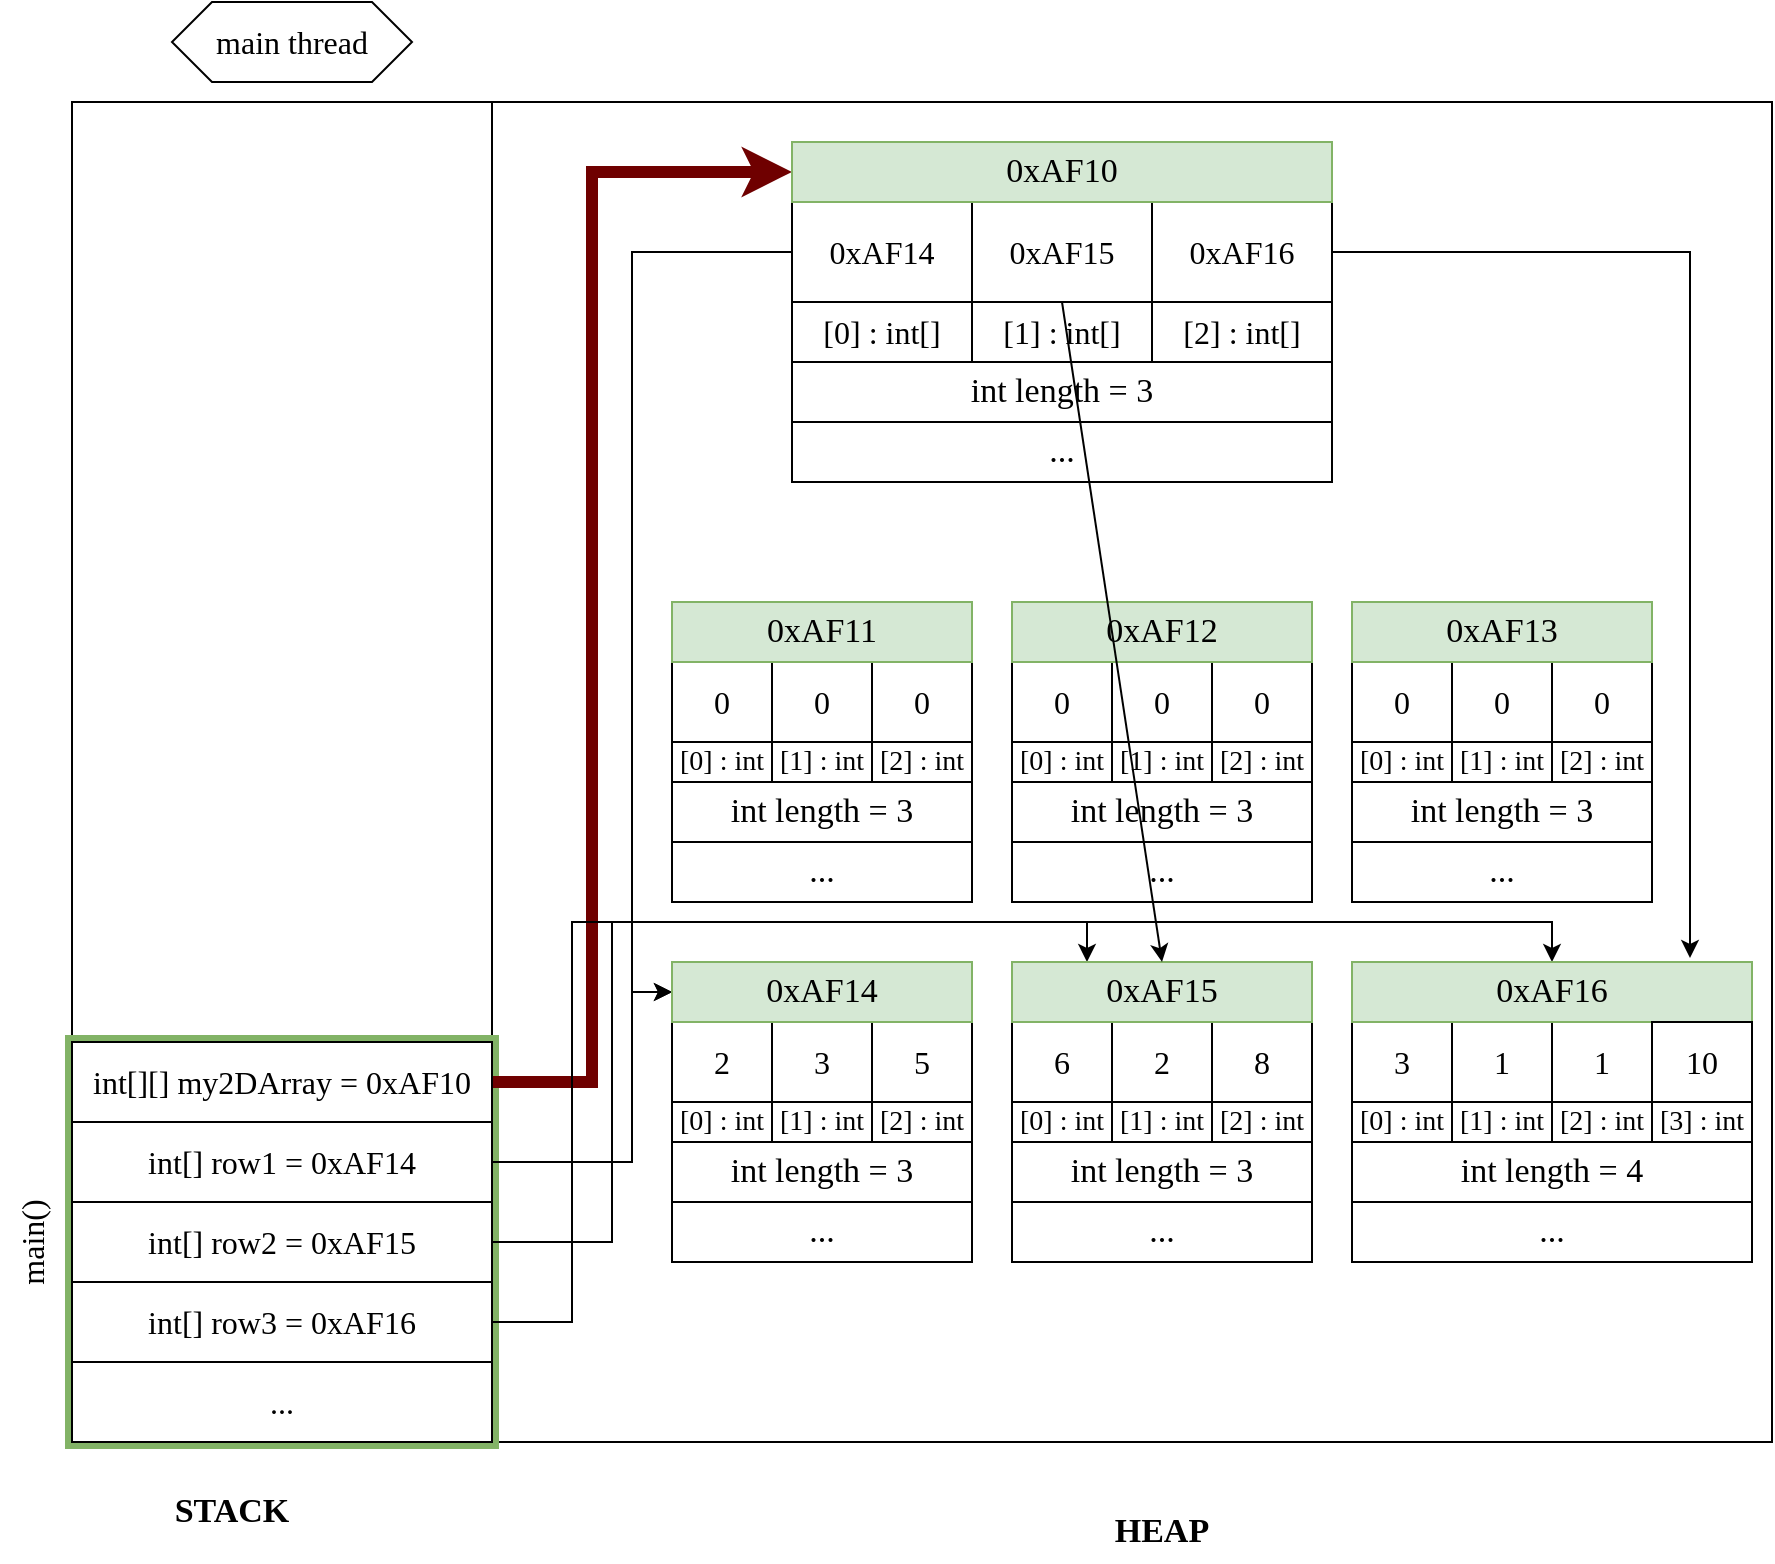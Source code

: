 <mxfile version="21.6.8" type="device">
  <diagram name="Page-1" id="EPx_cnRlCLuwBNukogZC">
    <mxGraphModel dx="1318" dy="572" grid="1" gridSize="10" guides="1" tooltips="1" connect="1" arrows="1" fold="1" page="1" pageScale="1" pageWidth="1100" pageHeight="850" math="0" shadow="0">
      <root>
        <mxCell id="0" />
        <mxCell id="1" parent="0" />
        <mxCell id="mCKc3-viKdBl-PzMDCNq-1" value="" style="rounded=0;whiteSpace=wrap;html=1;" parent="1" vertex="1">
          <mxGeometry x="40" y="80" width="210" height="500" as="geometry" />
        </mxCell>
        <mxCell id="mCKc3-viKdBl-PzMDCNq-2" value="" style="rounded=0;whiteSpace=wrap;html=1;" parent="1" vertex="1">
          <mxGeometry x="250" y="80" width="640" height="670" as="geometry" />
        </mxCell>
        <mxCell id="mCKc3-viKdBl-PzMDCNq-3" value="STACK" style="text;html=1;strokeColor=none;fillColor=none;align=center;verticalAlign=middle;whiteSpace=wrap;rounded=0;fontFamily=Ubuntu;fontSource=https%3A%2F%2Ffonts.googleapis.com%2Fcss%3Ffamily%3DUbuntu;fontSize=17;fontStyle=1" parent="1" vertex="1">
          <mxGeometry x="90" y="770" width="60" height="30" as="geometry" />
        </mxCell>
        <mxCell id="mCKc3-viKdBl-PzMDCNq-4" value="HEAP" style="text;html=1;strokeColor=none;fillColor=none;align=center;verticalAlign=middle;whiteSpace=wrap;rounded=0;fontFamily=Ubuntu;fontSource=https%3A%2F%2Ffonts.googleapis.com%2Fcss%3Ffamily%3DUbuntu;fontSize=17;fontStyle=1" parent="1" vertex="1">
          <mxGeometry x="555" y="780" width="60" height="30" as="geometry" />
        </mxCell>
        <mxCell id="mCKc3-viKdBl-PzMDCNq-5" value="main thread" style="shape=hexagon;perimeter=hexagonPerimeter2;whiteSpace=wrap;html=1;fixedSize=1;fontFamily=Ubuntu;fontSource=https%3A%2F%2Ffonts.googleapis.com%2Fcss%3Ffamily%3DUbuntu;fontSize=16;" parent="1" vertex="1">
          <mxGeometry x="90" y="30" width="120" height="40" as="geometry" />
        </mxCell>
        <mxCell id="mCKc3-viKdBl-PzMDCNq-6" value="" style="rounded=0;whiteSpace=wrap;html=1;fillColor=#d5e8d4;strokeColor=#82b366;strokeWidth=7;" parent="1" vertex="1">
          <mxGeometry x="40" y="550" width="210" height="200" as="geometry" />
        </mxCell>
        <mxCell id="mCKc3-viKdBl-PzMDCNq-7" value="main()" style="text;html=1;strokeColor=none;fillColor=none;align=center;verticalAlign=middle;whiteSpace=wrap;rounded=0;fontFamily=Ubuntu;fontSource=https%3A%2F%2Ffonts.googleapis.com%2Fcss%3Ffamily%3DUbuntu;fontSize=16;rotation=-90;" parent="1" vertex="1">
          <mxGeometry x="-10" y="635" width="60" height="30" as="geometry" />
        </mxCell>
        <mxCell id="4eZcD29v7aRzUJQJVhYH-80" style="edgeStyle=orthogonalEdgeStyle;rounded=0;orthogonalLoop=1;jettySize=auto;html=1;entryX=0;entryY=0.5;entryDx=0;entryDy=0;" edge="1" parent="1" source="mCKc3-viKdBl-PzMDCNq-9" target="4eZcD29v7aRzUJQJVhYH-78">
          <mxGeometry relative="1" as="geometry">
            <Array as="points">
              <mxPoint x="320" y="610" />
              <mxPoint x="320" y="525" />
            </Array>
          </mxGeometry>
        </mxCell>
        <mxCell id="mCKc3-viKdBl-PzMDCNq-9" value="int[] row1 = 0xAF14" style="rounded=0;whiteSpace=wrap;html=1;fontFamily=Ubuntu;fontSource=https%3A%2F%2Ffonts.googleapis.com%2Fcss%3Ffamily%3DUbuntu;fontSize=16;" parent="1" vertex="1">
          <mxGeometry x="40" y="590" width="210" height="40" as="geometry" />
        </mxCell>
        <mxCell id="4eZcD29v7aRzUJQJVhYH-69" style="edgeStyle=orthogonalEdgeStyle;rounded=0;orthogonalLoop=1;jettySize=auto;html=1;entryX=0;entryY=0.5;entryDx=0;entryDy=0;exitX=1;exitY=0.5;exitDx=0;exitDy=0;fillColor=#a20025;strokeColor=#6F0000;strokeWidth=6;" edge="1" parent="1" source="mCKc3-viKdBl-PzMDCNq-11" target="4eZcD29v7aRzUJQJVhYH-30">
          <mxGeometry relative="1" as="geometry">
            <Array as="points">
              <mxPoint x="300" y="570" />
              <mxPoint x="300" y="115" />
            </Array>
          </mxGeometry>
        </mxCell>
        <mxCell id="mCKc3-viKdBl-PzMDCNq-11" value="int[][] my2DArray = 0xAF10" style="rounded=0;whiteSpace=wrap;html=1;fontFamily=Ubuntu;fontSource=https%3A%2F%2Ffonts.googleapis.com%2Fcss%3Ffamily%3DUbuntu;fontSize=16;" parent="1" vertex="1">
          <mxGeometry x="40" y="550" width="210" height="40" as="geometry" />
        </mxCell>
        <mxCell id="4eZcD29v7aRzUJQJVhYH-4" value="..." style="rounded=0;whiteSpace=wrap;html=1;fontFamily=Ubuntu;fontSource=https%3A%2F%2Ffonts.googleapis.com%2Fcss%3Ffamily%3DUbuntu;fontSize=16;" vertex="1" parent="1">
          <mxGeometry x="40" y="710" width="210" height="40" as="geometry" />
        </mxCell>
        <mxCell id="4eZcD29v7aRzUJQJVhYH-115" style="edgeStyle=orthogonalEdgeStyle;rounded=0;orthogonalLoop=1;jettySize=auto;html=1;entryX=0.5;entryY=0;entryDx=0;entryDy=0;" edge="1" parent="1" source="4eZcD29v7aRzUJQJVhYH-5" target="4eZcD29v7aRzUJQJVhYH-100">
          <mxGeometry relative="1" as="geometry">
            <Array as="points">
              <mxPoint x="290" y="690" />
              <mxPoint x="290" y="490" />
              <mxPoint x="780" y="490" />
            </Array>
          </mxGeometry>
        </mxCell>
        <mxCell id="4eZcD29v7aRzUJQJVhYH-5" value="int[] row3 = 0xAF16" style="rounded=0;whiteSpace=wrap;html=1;fontFamily=Ubuntu;fontSource=https%3A%2F%2Ffonts.googleapis.com%2Fcss%3Ffamily%3DUbuntu;fontSize=16;" vertex="1" parent="1">
          <mxGeometry x="40" y="670" width="210" height="40" as="geometry" />
        </mxCell>
        <mxCell id="4eZcD29v7aRzUJQJVhYH-91" style="edgeStyle=orthogonalEdgeStyle;rounded=0;orthogonalLoop=1;jettySize=auto;html=1;entryX=0.25;entryY=0;entryDx=0;entryDy=0;" edge="1" parent="1" source="4eZcD29v7aRzUJQJVhYH-6" target="4eZcD29v7aRzUJQJVhYH-89">
          <mxGeometry relative="1" as="geometry">
            <Array as="points">
              <mxPoint x="310" y="650" />
              <mxPoint x="310" y="490" />
              <mxPoint x="548" y="490" />
            </Array>
          </mxGeometry>
        </mxCell>
        <mxCell id="4eZcD29v7aRzUJQJVhYH-6" value="int[] row2 = 0xAF15" style="rounded=0;whiteSpace=wrap;html=1;fontFamily=Ubuntu;fontSource=https%3A%2F%2Ffonts.googleapis.com%2Fcss%3Ffamily%3DUbuntu;fontSize=16;" vertex="1" parent="1">
          <mxGeometry x="40" y="630" width="210" height="40" as="geometry" />
        </mxCell>
        <mxCell id="4eZcD29v7aRzUJQJVhYH-116" style="edgeStyle=orthogonalEdgeStyle;rounded=0;orthogonalLoop=1;jettySize=auto;html=1;" edge="1" parent="1" source="4eZcD29v7aRzUJQJVhYH-9" target="4eZcD29v7aRzUJQJVhYH-78">
          <mxGeometry relative="1" as="geometry">
            <Array as="points">
              <mxPoint x="320" y="155" />
              <mxPoint x="320" y="525" />
            </Array>
          </mxGeometry>
        </mxCell>
        <mxCell id="4eZcD29v7aRzUJQJVhYH-9" value="0xAF14" style="rounded=0;whiteSpace=wrap;html=1;fontFamily=Ubuntu;fontSource=https%3A%2F%2Ffonts.googleapis.com%2Fcss%3Ffamily%3DUbuntu;fontSize=16;" vertex="1" parent="1">
          <mxGeometry x="400" y="130" width="90" height="50" as="geometry" />
        </mxCell>
        <mxCell id="4eZcD29v7aRzUJQJVhYH-10" value="0xAF15" style="rounded=0;whiteSpace=wrap;html=1;fontFamily=Ubuntu;fontSource=https%3A%2F%2Ffonts.googleapis.com%2Fcss%3Ffamily%3DUbuntu;fontSize=16;" vertex="1" parent="1">
          <mxGeometry x="490" y="130" width="90" height="50" as="geometry" />
        </mxCell>
        <mxCell id="4eZcD29v7aRzUJQJVhYH-118" style="edgeStyle=orthogonalEdgeStyle;rounded=0;orthogonalLoop=1;jettySize=auto;html=1;entryX=0.845;entryY=-0.067;entryDx=0;entryDy=0;entryPerimeter=0;" edge="1" parent="1" source="4eZcD29v7aRzUJQJVhYH-11" target="4eZcD29v7aRzUJQJVhYH-100">
          <mxGeometry relative="1" as="geometry" />
        </mxCell>
        <mxCell id="4eZcD29v7aRzUJQJVhYH-11" value="0xAF16" style="rounded=0;whiteSpace=wrap;html=1;fontFamily=Ubuntu;fontSource=https%3A%2F%2Ffonts.googleapis.com%2Fcss%3Ffamily%3DUbuntu;fontSize=16;" vertex="1" parent="1">
          <mxGeometry x="580" y="130" width="90" height="50" as="geometry" />
        </mxCell>
        <mxCell id="4eZcD29v7aRzUJQJVhYH-12" value="[0] : int[]" style="rounded=0;whiteSpace=wrap;html=1;fontFamily=Ubuntu;fontSource=https%3A%2F%2Ffonts.googleapis.com%2Fcss%3Ffamily%3DUbuntu;fontSize=16;" vertex="1" parent="1">
          <mxGeometry x="400" y="180" width="90" height="30" as="geometry" />
        </mxCell>
        <mxCell id="4eZcD29v7aRzUJQJVhYH-13" value="[1] : int[]" style="rounded=0;whiteSpace=wrap;html=1;fontFamily=Ubuntu;fontSource=https%3A%2F%2Ffonts.googleapis.com%2Fcss%3Ffamily%3DUbuntu;fontSize=16;" vertex="1" parent="1">
          <mxGeometry x="490" y="180" width="90" height="30" as="geometry" />
        </mxCell>
        <mxCell id="4eZcD29v7aRzUJQJVhYH-14" value="[2] : int[]" style="rounded=0;whiteSpace=wrap;html=1;fontFamily=Ubuntu;fontSource=https%3A%2F%2Ffonts.googleapis.com%2Fcss%3Ffamily%3DUbuntu;fontSize=16;" vertex="1" parent="1">
          <mxGeometry x="580" y="180" width="90" height="30" as="geometry" />
        </mxCell>
        <mxCell id="4eZcD29v7aRzUJQJVhYH-15" value="int length = 3" style="rounded=0;whiteSpace=wrap;html=1;fontFamily=Ubuntu;fontSource=https%3A%2F%2Ffonts.googleapis.com%2Fcss%3Ffamily%3DUbuntu;fontSize=17;" vertex="1" parent="1">
          <mxGeometry x="400" y="210" width="270" height="30" as="geometry" />
        </mxCell>
        <mxCell id="4eZcD29v7aRzUJQJVhYH-16" value="..." style="rounded=0;whiteSpace=wrap;html=1;fontFamily=Ubuntu;fontSource=https%3A%2F%2Ffonts.googleapis.com%2Fcss%3Ffamily%3DUbuntu;fontSize=17;" vertex="1" parent="1">
          <mxGeometry x="400" y="240" width="270" height="30" as="geometry" />
        </mxCell>
        <mxCell id="4eZcD29v7aRzUJQJVhYH-30" value="0xAF10" style="rounded=0;whiteSpace=wrap;html=1;fontFamily=Ubuntu;fontSource=https%3A%2F%2Ffonts.googleapis.com%2Fcss%3Ffamily%3DUbuntu;fontSize=17;fillColor=#d5e8d4;strokeColor=#82b366;" vertex="1" parent="1">
          <mxGeometry x="400" y="100" width="270" height="30" as="geometry" />
        </mxCell>
        <mxCell id="4eZcD29v7aRzUJQJVhYH-45" value="" style="group" vertex="1" connectable="0" parent="1">
          <mxGeometry x="340" y="330" width="150" height="150" as="geometry" />
        </mxCell>
        <mxCell id="4eZcD29v7aRzUJQJVhYH-32" value="0" style="rounded=0;whiteSpace=wrap;html=1;fontFamily=Ubuntu;fontSource=https%3A%2F%2Ffonts.googleapis.com%2Fcss%3Ffamily%3DUbuntu;fontSize=16;" vertex="1" parent="4eZcD29v7aRzUJQJVhYH-45">
          <mxGeometry y="30" width="50" height="40" as="geometry" />
        </mxCell>
        <mxCell id="4eZcD29v7aRzUJQJVhYH-33" value="0" style="rounded=0;whiteSpace=wrap;html=1;fontFamily=Ubuntu;fontSource=https%3A%2F%2Ffonts.googleapis.com%2Fcss%3Ffamily%3DUbuntu;fontSize=16;" vertex="1" parent="4eZcD29v7aRzUJQJVhYH-45">
          <mxGeometry x="50" y="30" width="50" height="40" as="geometry" />
        </mxCell>
        <mxCell id="4eZcD29v7aRzUJQJVhYH-34" value="0" style="rounded=0;whiteSpace=wrap;html=1;fontFamily=Ubuntu;fontSource=https%3A%2F%2Ffonts.googleapis.com%2Fcss%3Ffamily%3DUbuntu;fontSize=16;" vertex="1" parent="4eZcD29v7aRzUJQJVhYH-45">
          <mxGeometry x="100" y="30" width="50" height="40" as="geometry" />
        </mxCell>
        <mxCell id="4eZcD29v7aRzUJQJVhYH-35" value="[0] : int" style="rounded=0;whiteSpace=wrap;html=1;fontFamily=Ubuntu;fontSource=https%3A%2F%2Ffonts.googleapis.com%2Fcss%3Ffamily%3DUbuntu;fontSize=14;" vertex="1" parent="4eZcD29v7aRzUJQJVhYH-45">
          <mxGeometry y="70" width="50" height="20" as="geometry" />
        </mxCell>
        <mxCell id="4eZcD29v7aRzUJQJVhYH-36" value="[1] : int" style="rounded=0;whiteSpace=wrap;html=1;fontFamily=Ubuntu;fontSource=https%3A%2F%2Ffonts.googleapis.com%2Fcss%3Ffamily%3DUbuntu;fontSize=14;" vertex="1" parent="4eZcD29v7aRzUJQJVhYH-45">
          <mxGeometry x="50" y="70" width="50" height="20" as="geometry" />
        </mxCell>
        <mxCell id="4eZcD29v7aRzUJQJVhYH-37" value="[2] : int" style="rounded=0;whiteSpace=wrap;html=1;fontFamily=Ubuntu;fontSource=https%3A%2F%2Ffonts.googleapis.com%2Fcss%3Ffamily%3DUbuntu;fontSize=14;" vertex="1" parent="4eZcD29v7aRzUJQJVhYH-45">
          <mxGeometry x="100" y="70" width="50" height="20" as="geometry" />
        </mxCell>
        <mxCell id="4eZcD29v7aRzUJQJVhYH-39" value="int length = 3" style="rounded=0;whiteSpace=wrap;html=1;fontFamily=Ubuntu;fontSource=https%3A%2F%2Ffonts.googleapis.com%2Fcss%3Ffamily%3DUbuntu;fontSize=17;" vertex="1" parent="4eZcD29v7aRzUJQJVhYH-45">
          <mxGeometry y="90" width="150" height="30" as="geometry" />
        </mxCell>
        <mxCell id="4eZcD29v7aRzUJQJVhYH-40" value="0xAF11" style="rounded=0;whiteSpace=wrap;html=1;fontFamily=Ubuntu;fontSource=https%3A%2F%2Ffonts.googleapis.com%2Fcss%3Ffamily%3DUbuntu;fontSize=17;fillColor=#d5e8d4;strokeColor=#82b366;" vertex="1" parent="4eZcD29v7aRzUJQJVhYH-45">
          <mxGeometry width="150" height="30" as="geometry" />
        </mxCell>
        <mxCell id="4eZcD29v7aRzUJQJVhYH-43" value="..." style="rounded=0;whiteSpace=wrap;html=1;fontFamily=Ubuntu;fontSource=https%3A%2F%2Ffonts.googleapis.com%2Fcss%3Ffamily%3DUbuntu;fontSize=17;" vertex="1" parent="4eZcD29v7aRzUJQJVhYH-45">
          <mxGeometry y="120" width="150" height="30" as="geometry" />
        </mxCell>
        <mxCell id="4eZcD29v7aRzUJQJVhYH-46" value="" style="group" vertex="1" connectable="0" parent="1">
          <mxGeometry x="510" y="330" width="150" height="150" as="geometry" />
        </mxCell>
        <mxCell id="4eZcD29v7aRzUJQJVhYH-47" value="0" style="rounded=0;whiteSpace=wrap;html=1;fontFamily=Ubuntu;fontSource=https%3A%2F%2Ffonts.googleapis.com%2Fcss%3Ffamily%3DUbuntu;fontSize=16;" vertex="1" parent="4eZcD29v7aRzUJQJVhYH-46">
          <mxGeometry y="30" width="50" height="40" as="geometry" />
        </mxCell>
        <mxCell id="4eZcD29v7aRzUJQJVhYH-48" value="0" style="rounded=0;whiteSpace=wrap;html=1;fontFamily=Ubuntu;fontSource=https%3A%2F%2Ffonts.googleapis.com%2Fcss%3Ffamily%3DUbuntu;fontSize=16;" vertex="1" parent="4eZcD29v7aRzUJQJVhYH-46">
          <mxGeometry x="50" y="30" width="50" height="40" as="geometry" />
        </mxCell>
        <mxCell id="4eZcD29v7aRzUJQJVhYH-49" value="0" style="rounded=0;whiteSpace=wrap;html=1;fontFamily=Ubuntu;fontSource=https%3A%2F%2Ffonts.googleapis.com%2Fcss%3Ffamily%3DUbuntu;fontSize=16;" vertex="1" parent="4eZcD29v7aRzUJQJVhYH-46">
          <mxGeometry x="100" y="30" width="50" height="40" as="geometry" />
        </mxCell>
        <mxCell id="4eZcD29v7aRzUJQJVhYH-50" value="[0] : int" style="rounded=0;whiteSpace=wrap;html=1;fontFamily=Ubuntu;fontSource=https%3A%2F%2Ffonts.googleapis.com%2Fcss%3Ffamily%3DUbuntu;fontSize=14;" vertex="1" parent="4eZcD29v7aRzUJQJVhYH-46">
          <mxGeometry y="70" width="50" height="20" as="geometry" />
        </mxCell>
        <mxCell id="4eZcD29v7aRzUJQJVhYH-51" value="[1] : int" style="rounded=0;whiteSpace=wrap;html=1;fontFamily=Ubuntu;fontSource=https%3A%2F%2Ffonts.googleapis.com%2Fcss%3Ffamily%3DUbuntu;fontSize=14;" vertex="1" parent="4eZcD29v7aRzUJQJVhYH-46">
          <mxGeometry x="50" y="70" width="50" height="20" as="geometry" />
        </mxCell>
        <mxCell id="4eZcD29v7aRzUJQJVhYH-52" value="[2] : int" style="rounded=0;whiteSpace=wrap;html=1;fontFamily=Ubuntu;fontSource=https%3A%2F%2Ffonts.googleapis.com%2Fcss%3Ffamily%3DUbuntu;fontSize=14;" vertex="1" parent="4eZcD29v7aRzUJQJVhYH-46">
          <mxGeometry x="100" y="70" width="50" height="20" as="geometry" />
        </mxCell>
        <mxCell id="4eZcD29v7aRzUJQJVhYH-53" value="int length = 3" style="rounded=0;whiteSpace=wrap;html=1;fontFamily=Ubuntu;fontSource=https%3A%2F%2Ffonts.googleapis.com%2Fcss%3Ffamily%3DUbuntu;fontSize=17;" vertex="1" parent="4eZcD29v7aRzUJQJVhYH-46">
          <mxGeometry y="90" width="150" height="30" as="geometry" />
        </mxCell>
        <mxCell id="4eZcD29v7aRzUJQJVhYH-54" value="0xAF12" style="rounded=0;whiteSpace=wrap;html=1;fontFamily=Ubuntu;fontSource=https%3A%2F%2Ffonts.googleapis.com%2Fcss%3Ffamily%3DUbuntu;fontSize=17;fillColor=#d5e8d4;strokeColor=#82b366;" vertex="1" parent="4eZcD29v7aRzUJQJVhYH-46">
          <mxGeometry width="150" height="30" as="geometry" />
        </mxCell>
        <mxCell id="4eZcD29v7aRzUJQJVhYH-55" value="..." style="rounded=0;whiteSpace=wrap;html=1;fontFamily=Ubuntu;fontSource=https%3A%2F%2Ffonts.googleapis.com%2Fcss%3Ffamily%3DUbuntu;fontSize=17;" vertex="1" parent="4eZcD29v7aRzUJQJVhYH-46">
          <mxGeometry y="120" width="150" height="30" as="geometry" />
        </mxCell>
        <mxCell id="4eZcD29v7aRzUJQJVhYH-56" value="" style="group" vertex="1" connectable="0" parent="1">
          <mxGeometry x="680" y="330" width="150" height="150" as="geometry" />
        </mxCell>
        <mxCell id="4eZcD29v7aRzUJQJVhYH-57" value="0" style="rounded=0;whiteSpace=wrap;html=1;fontFamily=Ubuntu;fontSource=https%3A%2F%2Ffonts.googleapis.com%2Fcss%3Ffamily%3DUbuntu;fontSize=16;" vertex="1" parent="4eZcD29v7aRzUJQJVhYH-56">
          <mxGeometry y="30" width="50" height="40" as="geometry" />
        </mxCell>
        <mxCell id="4eZcD29v7aRzUJQJVhYH-58" value="0" style="rounded=0;whiteSpace=wrap;html=1;fontFamily=Ubuntu;fontSource=https%3A%2F%2Ffonts.googleapis.com%2Fcss%3Ffamily%3DUbuntu;fontSize=16;" vertex="1" parent="4eZcD29v7aRzUJQJVhYH-56">
          <mxGeometry x="50" y="30" width="50" height="40" as="geometry" />
        </mxCell>
        <mxCell id="4eZcD29v7aRzUJQJVhYH-59" value="0" style="rounded=0;whiteSpace=wrap;html=1;fontFamily=Ubuntu;fontSource=https%3A%2F%2Ffonts.googleapis.com%2Fcss%3Ffamily%3DUbuntu;fontSize=16;" vertex="1" parent="4eZcD29v7aRzUJQJVhYH-56">
          <mxGeometry x="100" y="30" width="50" height="40" as="geometry" />
        </mxCell>
        <mxCell id="4eZcD29v7aRzUJQJVhYH-60" value="[0] : int" style="rounded=0;whiteSpace=wrap;html=1;fontFamily=Ubuntu;fontSource=https%3A%2F%2Ffonts.googleapis.com%2Fcss%3Ffamily%3DUbuntu;fontSize=14;" vertex="1" parent="4eZcD29v7aRzUJQJVhYH-56">
          <mxGeometry y="70" width="50" height="20" as="geometry" />
        </mxCell>
        <mxCell id="4eZcD29v7aRzUJQJVhYH-61" value="[1] : int" style="rounded=0;whiteSpace=wrap;html=1;fontFamily=Ubuntu;fontSource=https%3A%2F%2Ffonts.googleapis.com%2Fcss%3Ffamily%3DUbuntu;fontSize=14;" vertex="1" parent="4eZcD29v7aRzUJQJVhYH-56">
          <mxGeometry x="50" y="70" width="50" height="20" as="geometry" />
        </mxCell>
        <mxCell id="4eZcD29v7aRzUJQJVhYH-62" value="[2] : int" style="rounded=0;whiteSpace=wrap;html=1;fontFamily=Ubuntu;fontSource=https%3A%2F%2Ffonts.googleapis.com%2Fcss%3Ffamily%3DUbuntu;fontSize=14;" vertex="1" parent="4eZcD29v7aRzUJQJVhYH-56">
          <mxGeometry x="100" y="70" width="50" height="20" as="geometry" />
        </mxCell>
        <mxCell id="4eZcD29v7aRzUJQJVhYH-63" value="int length = 3" style="rounded=0;whiteSpace=wrap;html=1;fontFamily=Ubuntu;fontSource=https%3A%2F%2Ffonts.googleapis.com%2Fcss%3Ffamily%3DUbuntu;fontSize=17;" vertex="1" parent="4eZcD29v7aRzUJQJVhYH-56">
          <mxGeometry y="90" width="150" height="30" as="geometry" />
        </mxCell>
        <mxCell id="4eZcD29v7aRzUJQJVhYH-64" value="0xAF13" style="rounded=0;whiteSpace=wrap;html=1;fontFamily=Ubuntu;fontSource=https%3A%2F%2Ffonts.googleapis.com%2Fcss%3Ffamily%3DUbuntu;fontSize=17;fillColor=#d5e8d4;strokeColor=#82b366;" vertex="1" parent="4eZcD29v7aRzUJQJVhYH-56">
          <mxGeometry width="150" height="30" as="geometry" />
        </mxCell>
        <mxCell id="4eZcD29v7aRzUJQJVhYH-65" value="..." style="rounded=0;whiteSpace=wrap;html=1;fontFamily=Ubuntu;fontSource=https%3A%2F%2Ffonts.googleapis.com%2Fcss%3Ffamily%3DUbuntu;fontSize=17;" vertex="1" parent="4eZcD29v7aRzUJQJVhYH-56">
          <mxGeometry y="120" width="150" height="30" as="geometry" />
        </mxCell>
        <mxCell id="4eZcD29v7aRzUJQJVhYH-70" value="" style="group" vertex="1" connectable="0" parent="1">
          <mxGeometry x="340" y="510" width="150" height="150" as="geometry" />
        </mxCell>
        <mxCell id="4eZcD29v7aRzUJQJVhYH-71" value="2" style="rounded=0;whiteSpace=wrap;html=1;fontFamily=Ubuntu;fontSource=https%3A%2F%2Ffonts.googleapis.com%2Fcss%3Ffamily%3DUbuntu;fontSize=16;" vertex="1" parent="4eZcD29v7aRzUJQJVhYH-70">
          <mxGeometry y="30" width="50" height="40" as="geometry" />
        </mxCell>
        <mxCell id="4eZcD29v7aRzUJQJVhYH-72" value="3" style="rounded=0;whiteSpace=wrap;html=1;fontFamily=Ubuntu;fontSource=https%3A%2F%2Ffonts.googleapis.com%2Fcss%3Ffamily%3DUbuntu;fontSize=16;" vertex="1" parent="4eZcD29v7aRzUJQJVhYH-70">
          <mxGeometry x="50" y="30" width="50" height="40" as="geometry" />
        </mxCell>
        <mxCell id="4eZcD29v7aRzUJQJVhYH-73" value="5" style="rounded=0;whiteSpace=wrap;html=1;fontFamily=Ubuntu;fontSource=https%3A%2F%2Ffonts.googleapis.com%2Fcss%3Ffamily%3DUbuntu;fontSize=16;" vertex="1" parent="4eZcD29v7aRzUJQJVhYH-70">
          <mxGeometry x="100" y="30" width="50" height="40" as="geometry" />
        </mxCell>
        <mxCell id="4eZcD29v7aRzUJQJVhYH-74" value="[0] : int" style="rounded=0;whiteSpace=wrap;html=1;fontFamily=Ubuntu;fontSource=https%3A%2F%2Ffonts.googleapis.com%2Fcss%3Ffamily%3DUbuntu;fontSize=14;" vertex="1" parent="4eZcD29v7aRzUJQJVhYH-70">
          <mxGeometry y="70" width="50" height="20" as="geometry" />
        </mxCell>
        <mxCell id="4eZcD29v7aRzUJQJVhYH-75" value="[1] : int" style="rounded=0;whiteSpace=wrap;html=1;fontFamily=Ubuntu;fontSource=https%3A%2F%2Ffonts.googleapis.com%2Fcss%3Ffamily%3DUbuntu;fontSize=14;" vertex="1" parent="4eZcD29v7aRzUJQJVhYH-70">
          <mxGeometry x="50" y="70" width="50" height="20" as="geometry" />
        </mxCell>
        <mxCell id="4eZcD29v7aRzUJQJVhYH-76" value="[2] : int" style="rounded=0;whiteSpace=wrap;html=1;fontFamily=Ubuntu;fontSource=https%3A%2F%2Ffonts.googleapis.com%2Fcss%3Ffamily%3DUbuntu;fontSize=14;" vertex="1" parent="4eZcD29v7aRzUJQJVhYH-70">
          <mxGeometry x="100" y="70" width="50" height="20" as="geometry" />
        </mxCell>
        <mxCell id="4eZcD29v7aRzUJQJVhYH-77" value="int length = 3" style="rounded=0;whiteSpace=wrap;html=1;fontFamily=Ubuntu;fontSource=https%3A%2F%2Ffonts.googleapis.com%2Fcss%3Ffamily%3DUbuntu;fontSize=17;" vertex="1" parent="4eZcD29v7aRzUJQJVhYH-70">
          <mxGeometry y="90" width="150" height="30" as="geometry" />
        </mxCell>
        <mxCell id="4eZcD29v7aRzUJQJVhYH-78" value="0xAF14" style="rounded=0;whiteSpace=wrap;html=1;fontFamily=Ubuntu;fontSource=https%3A%2F%2Ffonts.googleapis.com%2Fcss%3Ffamily%3DUbuntu;fontSize=17;fillColor=#d5e8d4;strokeColor=#82b366;" vertex="1" parent="4eZcD29v7aRzUJQJVhYH-70">
          <mxGeometry width="150" height="30" as="geometry" />
        </mxCell>
        <mxCell id="4eZcD29v7aRzUJQJVhYH-79" value="..." style="rounded=0;whiteSpace=wrap;html=1;fontFamily=Ubuntu;fontSource=https%3A%2F%2Ffonts.googleapis.com%2Fcss%3Ffamily%3DUbuntu;fontSize=17;" vertex="1" parent="4eZcD29v7aRzUJQJVhYH-70">
          <mxGeometry y="120" width="150" height="30" as="geometry" />
        </mxCell>
        <mxCell id="4eZcD29v7aRzUJQJVhYH-81" value="" style="group" vertex="1" connectable="0" parent="1">
          <mxGeometry x="510" y="510" width="150" height="150" as="geometry" />
        </mxCell>
        <mxCell id="4eZcD29v7aRzUJQJVhYH-82" value="6" style="rounded=0;whiteSpace=wrap;html=1;fontFamily=Ubuntu;fontSource=https%3A%2F%2Ffonts.googleapis.com%2Fcss%3Ffamily%3DUbuntu;fontSize=16;" vertex="1" parent="4eZcD29v7aRzUJQJVhYH-81">
          <mxGeometry y="30" width="50" height="40" as="geometry" />
        </mxCell>
        <mxCell id="4eZcD29v7aRzUJQJVhYH-83" value="2" style="rounded=0;whiteSpace=wrap;html=1;fontFamily=Ubuntu;fontSource=https%3A%2F%2Ffonts.googleapis.com%2Fcss%3Ffamily%3DUbuntu;fontSize=16;" vertex="1" parent="4eZcD29v7aRzUJQJVhYH-81">
          <mxGeometry x="50" y="30" width="50" height="40" as="geometry" />
        </mxCell>
        <mxCell id="4eZcD29v7aRzUJQJVhYH-84" value="8" style="rounded=0;whiteSpace=wrap;html=1;fontFamily=Ubuntu;fontSource=https%3A%2F%2Ffonts.googleapis.com%2Fcss%3Ffamily%3DUbuntu;fontSize=16;" vertex="1" parent="4eZcD29v7aRzUJQJVhYH-81">
          <mxGeometry x="100" y="30" width="50" height="40" as="geometry" />
        </mxCell>
        <mxCell id="4eZcD29v7aRzUJQJVhYH-85" value="[0] : int" style="rounded=0;whiteSpace=wrap;html=1;fontFamily=Ubuntu;fontSource=https%3A%2F%2Ffonts.googleapis.com%2Fcss%3Ffamily%3DUbuntu;fontSize=14;" vertex="1" parent="4eZcD29v7aRzUJQJVhYH-81">
          <mxGeometry y="70" width="50" height="20" as="geometry" />
        </mxCell>
        <mxCell id="4eZcD29v7aRzUJQJVhYH-86" value="[1] : int" style="rounded=0;whiteSpace=wrap;html=1;fontFamily=Ubuntu;fontSource=https%3A%2F%2Ffonts.googleapis.com%2Fcss%3Ffamily%3DUbuntu;fontSize=14;" vertex="1" parent="4eZcD29v7aRzUJQJVhYH-81">
          <mxGeometry x="50" y="70" width="50" height="20" as="geometry" />
        </mxCell>
        <mxCell id="4eZcD29v7aRzUJQJVhYH-87" value="[2] : int" style="rounded=0;whiteSpace=wrap;html=1;fontFamily=Ubuntu;fontSource=https%3A%2F%2Ffonts.googleapis.com%2Fcss%3Ffamily%3DUbuntu;fontSize=14;" vertex="1" parent="4eZcD29v7aRzUJQJVhYH-81">
          <mxGeometry x="100" y="70" width="50" height="20" as="geometry" />
        </mxCell>
        <mxCell id="4eZcD29v7aRzUJQJVhYH-88" value="int length = 3" style="rounded=0;whiteSpace=wrap;html=1;fontFamily=Ubuntu;fontSource=https%3A%2F%2Ffonts.googleapis.com%2Fcss%3Ffamily%3DUbuntu;fontSize=17;" vertex="1" parent="4eZcD29v7aRzUJQJVhYH-81">
          <mxGeometry y="90" width="150" height="30" as="geometry" />
        </mxCell>
        <mxCell id="4eZcD29v7aRzUJQJVhYH-89" value="0xAF15" style="rounded=0;whiteSpace=wrap;html=1;fontFamily=Ubuntu;fontSource=https%3A%2F%2Ffonts.googleapis.com%2Fcss%3Ffamily%3DUbuntu;fontSize=17;fillColor=#d5e8d4;strokeColor=#82b366;" vertex="1" parent="4eZcD29v7aRzUJQJVhYH-81">
          <mxGeometry width="150" height="30" as="geometry" />
        </mxCell>
        <mxCell id="4eZcD29v7aRzUJQJVhYH-90" value="..." style="rounded=0;whiteSpace=wrap;html=1;fontFamily=Ubuntu;fontSource=https%3A%2F%2Ffonts.googleapis.com%2Fcss%3Ffamily%3DUbuntu;fontSize=17;" vertex="1" parent="4eZcD29v7aRzUJQJVhYH-81">
          <mxGeometry y="120" width="150" height="30" as="geometry" />
        </mxCell>
        <mxCell id="4eZcD29v7aRzUJQJVhYH-93" value="3" style="rounded=0;whiteSpace=wrap;html=1;fontFamily=Ubuntu;fontSource=https%3A%2F%2Ffonts.googleapis.com%2Fcss%3Ffamily%3DUbuntu;fontSize=16;" vertex="1" parent="1">
          <mxGeometry x="680" y="540" width="50" height="40" as="geometry" />
        </mxCell>
        <mxCell id="4eZcD29v7aRzUJQJVhYH-94" value="1" style="rounded=0;whiteSpace=wrap;html=1;fontFamily=Ubuntu;fontSource=https%3A%2F%2Ffonts.googleapis.com%2Fcss%3Ffamily%3DUbuntu;fontSize=16;" vertex="1" parent="1">
          <mxGeometry x="730" y="540" width="50" height="40" as="geometry" />
        </mxCell>
        <mxCell id="4eZcD29v7aRzUJQJVhYH-95" value="1" style="rounded=0;whiteSpace=wrap;html=1;fontFamily=Ubuntu;fontSource=https%3A%2F%2Ffonts.googleapis.com%2Fcss%3Ffamily%3DUbuntu;fontSize=16;" vertex="1" parent="1">
          <mxGeometry x="780" y="540" width="50" height="40" as="geometry" />
        </mxCell>
        <mxCell id="4eZcD29v7aRzUJQJVhYH-96" value="[0] : int" style="rounded=0;whiteSpace=wrap;html=1;fontFamily=Ubuntu;fontSource=https%3A%2F%2Ffonts.googleapis.com%2Fcss%3Ffamily%3DUbuntu;fontSize=14;" vertex="1" parent="1">
          <mxGeometry x="680" y="580" width="50" height="20" as="geometry" />
        </mxCell>
        <mxCell id="4eZcD29v7aRzUJQJVhYH-97" value="[1] : int" style="rounded=0;whiteSpace=wrap;html=1;fontFamily=Ubuntu;fontSource=https%3A%2F%2Ffonts.googleapis.com%2Fcss%3Ffamily%3DUbuntu;fontSize=14;" vertex="1" parent="1">
          <mxGeometry x="730" y="580" width="50" height="20" as="geometry" />
        </mxCell>
        <mxCell id="4eZcD29v7aRzUJQJVhYH-98" value="[2] : int" style="rounded=0;whiteSpace=wrap;html=1;fontFamily=Ubuntu;fontSource=https%3A%2F%2Ffonts.googleapis.com%2Fcss%3Ffamily%3DUbuntu;fontSize=14;" vertex="1" parent="1">
          <mxGeometry x="780" y="580" width="50" height="20" as="geometry" />
        </mxCell>
        <mxCell id="4eZcD29v7aRzUJQJVhYH-99" value="int length = 4" style="rounded=0;whiteSpace=wrap;html=1;fontFamily=Ubuntu;fontSource=https%3A%2F%2Ffonts.googleapis.com%2Fcss%3Ffamily%3DUbuntu;fontSize=17;" vertex="1" parent="1">
          <mxGeometry x="680" y="600" width="200" height="30" as="geometry" />
        </mxCell>
        <mxCell id="4eZcD29v7aRzUJQJVhYH-100" value="0xAF16" style="rounded=0;whiteSpace=wrap;html=1;fontFamily=Ubuntu;fontSource=https%3A%2F%2Ffonts.googleapis.com%2Fcss%3Ffamily%3DUbuntu;fontSize=17;fillColor=#d5e8d4;strokeColor=#82b366;" vertex="1" parent="1">
          <mxGeometry x="680" y="510" width="200" height="30" as="geometry" />
        </mxCell>
        <mxCell id="4eZcD29v7aRzUJQJVhYH-101" value="..." style="rounded=0;whiteSpace=wrap;html=1;fontFamily=Ubuntu;fontSource=https%3A%2F%2Ffonts.googleapis.com%2Fcss%3Ffamily%3DUbuntu;fontSize=17;" vertex="1" parent="1">
          <mxGeometry x="680" y="630" width="200" height="30" as="geometry" />
        </mxCell>
        <mxCell id="4eZcD29v7aRzUJQJVhYH-112" value="10" style="rounded=0;whiteSpace=wrap;html=1;fontFamily=Ubuntu;fontSource=https%3A%2F%2Ffonts.googleapis.com%2Fcss%3Ffamily%3DUbuntu;fontSize=16;" vertex="1" parent="1">
          <mxGeometry x="830" y="540" width="50" height="40" as="geometry" />
        </mxCell>
        <mxCell id="4eZcD29v7aRzUJQJVhYH-114" value="[3] : int" style="rounded=0;whiteSpace=wrap;html=1;fontFamily=Ubuntu;fontSource=https%3A%2F%2Ffonts.googleapis.com%2Fcss%3Ffamily%3DUbuntu;fontSize=14;" vertex="1" parent="1">
          <mxGeometry x="830" y="580" width="50" height="20" as="geometry" />
        </mxCell>
        <mxCell id="4eZcD29v7aRzUJQJVhYH-117" value="" style="endArrow=classic;html=1;rounded=0;exitX=0.5;exitY=1;exitDx=0;exitDy=0;entryX=0.5;entryY=0;entryDx=0;entryDy=0;" edge="1" parent="1" source="4eZcD29v7aRzUJQJVhYH-10" target="4eZcD29v7aRzUJQJVhYH-89">
          <mxGeometry width="50" height="50" relative="1" as="geometry">
            <mxPoint x="430" y="400" as="sourcePoint" />
            <mxPoint x="480" y="350" as="targetPoint" />
          </mxGeometry>
        </mxCell>
      </root>
    </mxGraphModel>
  </diagram>
</mxfile>
